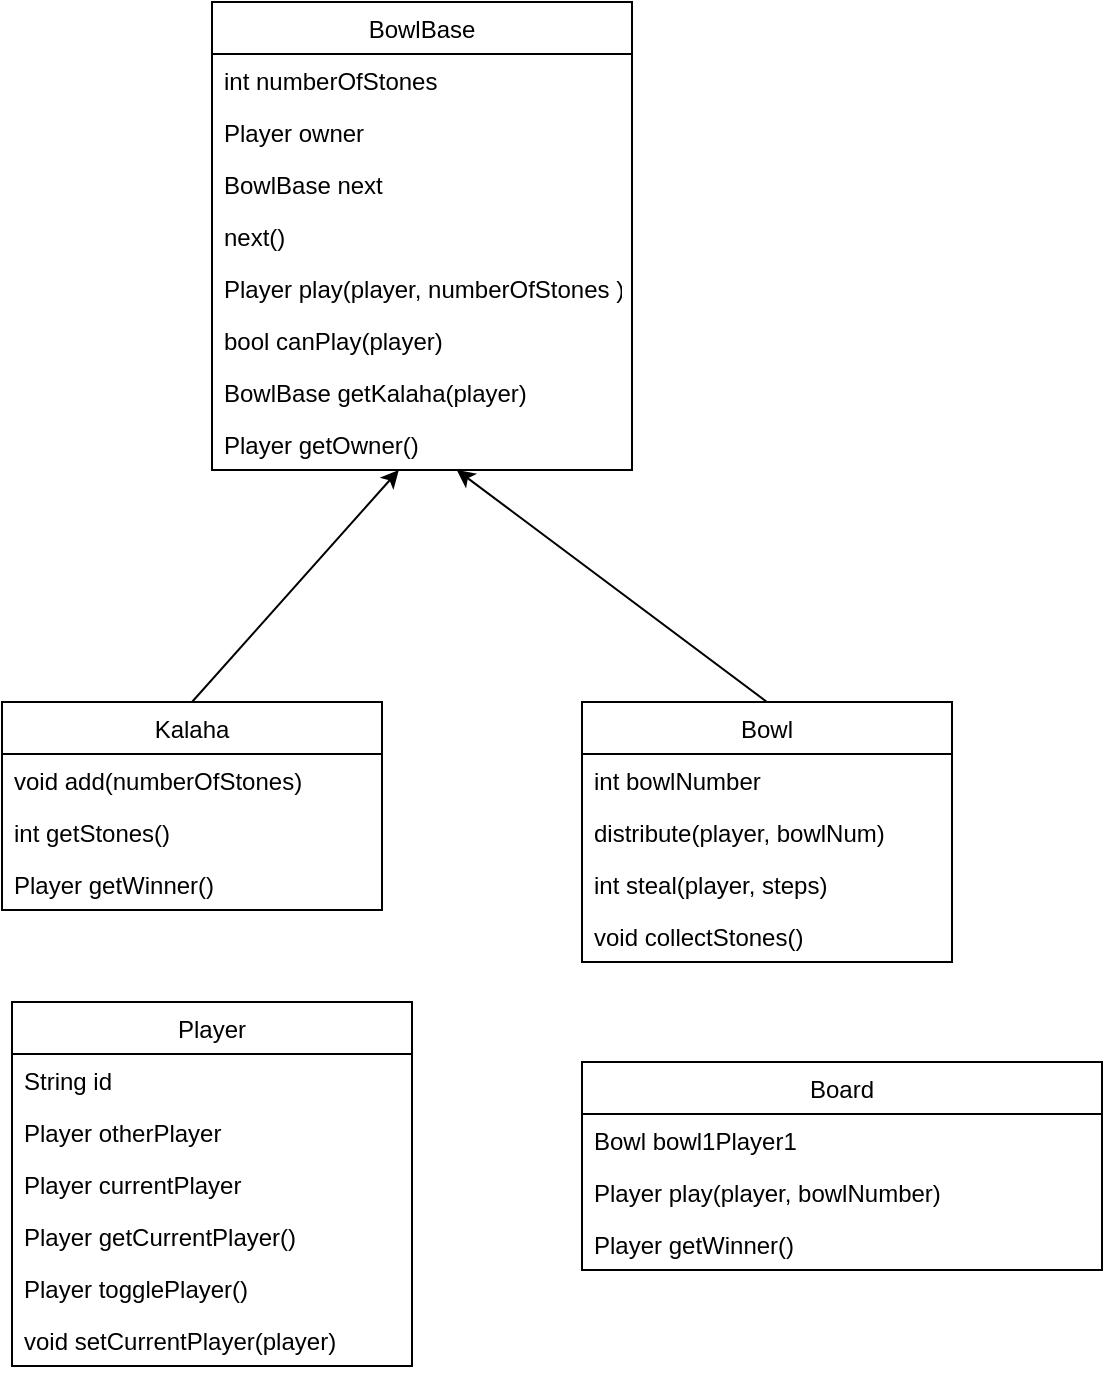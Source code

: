 <mxfile version="12.1.3" type="device" pages="1"><diagram id="Ad3LJ2NW5qAtTmY0q9lf" name="Pagina-1"><mxGraphModel dx="2048" dy="914" grid="1" gridSize="10" guides="1" tooltips="1" connect="1" arrows="1" fold="1" page="1" pageScale="1" pageWidth="850" pageHeight="1100" math="0" shadow="0"><root><mxCell id="0"/><mxCell id="1" parent="0"/><mxCell id="qCOu1KxaYKaqkcLMWCiu-7" value="Kalaha" style="swimlane;fontStyle=0;childLayout=stackLayout;horizontal=1;startSize=26;fillColor=none;horizontalStack=0;resizeParent=1;resizeParentMax=0;resizeLast=0;collapsible=1;marginBottom=0;" vertex="1" parent="1"><mxGeometry x="55" y="740" width="190" height="104" as="geometry"/></mxCell><mxCell id="qCOu1KxaYKaqkcLMWCiu-8" value="void add(numberOfStones)" style="text;strokeColor=none;fillColor=none;align=left;verticalAlign=top;spacingLeft=4;spacingRight=4;overflow=hidden;rotatable=0;points=[[0,0.5],[1,0.5]];portConstraint=eastwest;" vertex="1" parent="qCOu1KxaYKaqkcLMWCiu-7"><mxGeometry y="26" width="190" height="26" as="geometry"/></mxCell><mxCell id="qCOu1KxaYKaqkcLMWCiu-9" value="int getStones()" style="text;strokeColor=none;fillColor=none;align=left;verticalAlign=top;spacingLeft=4;spacingRight=4;overflow=hidden;rotatable=0;points=[[0,0.5],[1,0.5]];portConstraint=eastwest;" vertex="1" parent="qCOu1KxaYKaqkcLMWCiu-7"><mxGeometry y="52" width="190" height="26" as="geometry"/></mxCell><mxCell id="qCOu1KxaYKaqkcLMWCiu-10" value="Player getWinner()" style="text;strokeColor=none;fillColor=none;align=left;verticalAlign=top;spacingLeft=4;spacingRight=4;overflow=hidden;rotatable=0;points=[[0,0.5],[1,0.5]];portConstraint=eastwest;" vertex="1" parent="qCOu1KxaYKaqkcLMWCiu-7"><mxGeometry y="78" width="190" height="26" as="geometry"/></mxCell><mxCell id="qCOu1KxaYKaqkcLMWCiu-11" value="BowlBase" style="swimlane;fontStyle=0;childLayout=stackLayout;horizontal=1;startSize=26;fillColor=none;horizontalStack=0;resizeParent=1;resizeParentMax=0;resizeLast=0;collapsible=1;marginBottom=0;" vertex="1" parent="1"><mxGeometry x="160" y="390" width="210" height="234" as="geometry"/></mxCell><mxCell id="qCOu1KxaYKaqkcLMWCiu-12" value="int numberOfStones" style="text;strokeColor=none;fillColor=none;align=left;verticalAlign=top;spacingLeft=4;spacingRight=4;overflow=hidden;rotatable=0;points=[[0,0.5],[1,0.5]];portConstraint=eastwest;" vertex="1" parent="qCOu1KxaYKaqkcLMWCiu-11"><mxGeometry y="26" width="210" height="26" as="geometry"/></mxCell><mxCell id="qCOu1KxaYKaqkcLMWCiu-13" value="Player owner" style="text;strokeColor=none;fillColor=none;align=left;verticalAlign=top;spacingLeft=4;spacingRight=4;overflow=hidden;rotatable=0;points=[[0,0.5],[1,0.5]];portConstraint=eastwest;" vertex="1" parent="qCOu1KxaYKaqkcLMWCiu-11"><mxGeometry y="52" width="210" height="26" as="geometry"/></mxCell><mxCell id="qCOu1KxaYKaqkcLMWCiu-14" value="BowlBase next " style="text;strokeColor=none;fillColor=none;align=left;verticalAlign=top;spacingLeft=4;spacingRight=4;overflow=hidden;rotatable=0;points=[[0,0.5],[1,0.5]];portConstraint=eastwest;" vertex="1" parent="qCOu1KxaYKaqkcLMWCiu-11"><mxGeometry y="78" width="210" height="26" as="geometry"/></mxCell><mxCell id="qCOu1KxaYKaqkcLMWCiu-15" value="next()" style="text;strokeColor=none;fillColor=none;align=left;verticalAlign=top;spacingLeft=4;spacingRight=4;overflow=hidden;rotatable=0;points=[[0,0.5],[1,0.5]];portConstraint=eastwest;" vertex="1" parent="qCOu1KxaYKaqkcLMWCiu-11"><mxGeometry y="104" width="210" height="26" as="geometry"/></mxCell><mxCell id="qCOu1KxaYKaqkcLMWCiu-16" value="Player play(player, numberOfStones )" style="text;strokeColor=none;fillColor=none;align=left;verticalAlign=top;spacingLeft=4;spacingRight=4;overflow=hidden;rotatable=0;points=[[0,0.5],[1,0.5]];portConstraint=eastwest;" vertex="1" parent="qCOu1KxaYKaqkcLMWCiu-11"><mxGeometry y="130" width="210" height="26" as="geometry"/></mxCell><mxCell id="qCOu1KxaYKaqkcLMWCiu-36" value="bool canPlay(player)" style="text;strokeColor=none;fillColor=none;align=left;verticalAlign=top;spacingLeft=4;spacingRight=4;overflow=hidden;rotatable=0;points=[[0,0.5],[1,0.5]];portConstraint=eastwest;" vertex="1" parent="qCOu1KxaYKaqkcLMWCiu-11"><mxGeometry y="156" width="210" height="26" as="geometry"/></mxCell><mxCell id="qCOu1KxaYKaqkcLMWCiu-39" value="BowlBase getKalaha(player)" style="text;strokeColor=none;fillColor=none;align=left;verticalAlign=top;spacingLeft=4;spacingRight=4;overflow=hidden;rotatable=0;points=[[0,0.5],[1,0.5]];portConstraint=eastwest;" vertex="1" parent="qCOu1KxaYKaqkcLMWCiu-11"><mxGeometry y="182" width="210" height="26" as="geometry"/></mxCell><mxCell id="qCOu1KxaYKaqkcLMWCiu-45" value="Player getOwner()" style="text;strokeColor=none;fillColor=none;align=left;verticalAlign=top;spacingLeft=4;spacingRight=4;overflow=hidden;rotatable=0;points=[[0,0.5],[1,0.5]];portConstraint=eastwest;" vertex="1" parent="qCOu1KxaYKaqkcLMWCiu-11"><mxGeometry y="208" width="210" height="26" as="geometry"/></mxCell><mxCell id="qCOu1KxaYKaqkcLMWCiu-17" value="" style="endArrow=classic;html=1;exitX=0.5;exitY=0;exitDx=0;exitDy=0;" edge="1" parent="1" source="qCOu1KxaYKaqkcLMWCiu-7" target="qCOu1KxaYKaqkcLMWCiu-45"><mxGeometry width="50" height="50" relative="1" as="geometry"><mxPoint x="140" y="530" as="sourcePoint"/><mxPoint x="190" y="480" as="targetPoint"/></mxGeometry></mxCell><mxCell id="qCOu1KxaYKaqkcLMWCiu-18" value="Bowl" style="swimlane;fontStyle=0;childLayout=stackLayout;horizontal=1;startSize=26;fillColor=none;horizontalStack=0;resizeParent=1;resizeParentMax=0;resizeLast=0;collapsible=1;marginBottom=0;" vertex="1" parent="1"><mxGeometry x="345" y="740" width="185" height="130" as="geometry"/></mxCell><mxCell id="qCOu1KxaYKaqkcLMWCiu-19" value="int bowlNumber" style="text;strokeColor=none;fillColor=none;align=left;verticalAlign=top;spacingLeft=4;spacingRight=4;overflow=hidden;rotatable=0;points=[[0,0.5],[1,0.5]];portConstraint=eastwest;" vertex="1" parent="qCOu1KxaYKaqkcLMWCiu-18"><mxGeometry y="26" width="185" height="26" as="geometry"/></mxCell><mxCell id="qCOu1KxaYKaqkcLMWCiu-20" value="distribute(player, bowlNum)" style="text;strokeColor=none;fillColor=none;align=left;verticalAlign=top;spacingLeft=4;spacingRight=4;overflow=hidden;rotatable=0;points=[[0,0.5],[1,0.5]];portConstraint=eastwest;" vertex="1" parent="qCOu1KxaYKaqkcLMWCiu-18"><mxGeometry y="52" width="185" height="26" as="geometry"/></mxCell><mxCell id="qCOu1KxaYKaqkcLMWCiu-21" value="int steal(player, steps)" style="text;strokeColor=none;fillColor=none;align=left;verticalAlign=top;spacingLeft=4;spacingRight=4;overflow=hidden;rotatable=0;points=[[0,0.5],[1,0.5]];portConstraint=eastwest;" vertex="1" parent="qCOu1KxaYKaqkcLMWCiu-18"><mxGeometry y="78" width="185" height="26" as="geometry"/></mxCell><mxCell id="qCOu1KxaYKaqkcLMWCiu-37" value="void collectStones()" style="text;strokeColor=none;fillColor=none;align=left;verticalAlign=top;spacingLeft=4;spacingRight=4;overflow=hidden;rotatable=0;points=[[0,0.5],[1,0.5]];portConstraint=eastwest;" vertex="1" parent="qCOu1KxaYKaqkcLMWCiu-18"><mxGeometry y="104" width="185" height="26" as="geometry"/></mxCell><mxCell id="qCOu1KxaYKaqkcLMWCiu-22" value="" style="endArrow=classic;html=1;exitX=0.5;exitY=0;exitDx=0;exitDy=0;" edge="1" parent="1" source="qCOu1KxaYKaqkcLMWCiu-18" target="qCOu1KxaYKaqkcLMWCiu-45"><mxGeometry width="50" height="50" relative="1" as="geometry"><mxPoint y="750" as="sourcePoint"/><mxPoint x="30" y="740" as="targetPoint"/></mxGeometry></mxCell><mxCell id="qCOu1KxaYKaqkcLMWCiu-27" value="Player" style="swimlane;fontStyle=0;childLayout=stackLayout;horizontal=1;startSize=26;fillColor=none;horizontalStack=0;resizeParent=1;resizeParentMax=0;resizeLast=0;collapsible=1;marginBottom=0;" vertex="1" parent="1"><mxGeometry x="60" y="890" width="200" height="182" as="geometry"/></mxCell><mxCell id="qCOu1KxaYKaqkcLMWCiu-28" value="String id" style="text;strokeColor=none;fillColor=none;align=left;verticalAlign=top;spacingLeft=4;spacingRight=4;overflow=hidden;rotatable=0;points=[[0,0.5],[1,0.5]];portConstraint=eastwest;" vertex="1" parent="qCOu1KxaYKaqkcLMWCiu-27"><mxGeometry y="26" width="200" height="26" as="geometry"/></mxCell><mxCell id="qCOu1KxaYKaqkcLMWCiu-29" value="Player otherPlayer" style="text;strokeColor=none;fillColor=none;align=left;verticalAlign=top;spacingLeft=4;spacingRight=4;overflow=hidden;rotatable=0;points=[[0,0.5],[1,0.5]];portConstraint=eastwest;" vertex="1" parent="qCOu1KxaYKaqkcLMWCiu-27"><mxGeometry y="52" width="200" height="26" as="geometry"/></mxCell><mxCell id="qCOu1KxaYKaqkcLMWCiu-30" value="Player currentPlayer" style="text;strokeColor=none;fillColor=none;align=left;verticalAlign=top;spacingLeft=4;spacingRight=4;overflow=hidden;rotatable=0;points=[[0,0.5],[1,0.5]];portConstraint=eastwest;" vertex="1" parent="qCOu1KxaYKaqkcLMWCiu-27"><mxGeometry y="78" width="200" height="26" as="geometry"/></mxCell><mxCell id="qCOu1KxaYKaqkcLMWCiu-31" value="Player getCurrentPlayer()" style="text;strokeColor=none;fillColor=none;align=left;verticalAlign=top;spacingLeft=4;spacingRight=4;overflow=hidden;rotatable=0;points=[[0,0.5],[1,0.5]];portConstraint=eastwest;" vertex="1" parent="qCOu1KxaYKaqkcLMWCiu-27"><mxGeometry y="104" width="200" height="26" as="geometry"/></mxCell><mxCell id="qCOu1KxaYKaqkcLMWCiu-33" value="Player togglePlayer()" style="text;strokeColor=none;fillColor=none;align=left;verticalAlign=top;spacingLeft=4;spacingRight=4;overflow=hidden;rotatable=0;points=[[0,0.5],[1,0.5]];portConstraint=eastwest;" vertex="1" parent="qCOu1KxaYKaqkcLMWCiu-27"><mxGeometry y="130" width="200" height="26" as="geometry"/></mxCell><mxCell id="qCOu1KxaYKaqkcLMWCiu-32" value="void setCurrentPlayer(player)" style="text;strokeColor=none;fillColor=none;align=left;verticalAlign=top;spacingLeft=4;spacingRight=4;overflow=hidden;rotatable=0;points=[[0,0.5],[1,0.5]];portConstraint=eastwest;" vertex="1" parent="qCOu1KxaYKaqkcLMWCiu-27"><mxGeometry y="156" width="200" height="26" as="geometry"/></mxCell><mxCell id="qCOu1KxaYKaqkcLMWCiu-40" value="Board" style="swimlane;fontStyle=0;childLayout=stackLayout;horizontal=1;startSize=26;fillColor=none;horizontalStack=0;resizeParent=1;resizeParentMax=0;resizeLast=0;collapsible=1;marginBottom=0;" vertex="1" parent="1"><mxGeometry x="345" y="920" width="260" height="104" as="geometry"/></mxCell><mxCell id="qCOu1KxaYKaqkcLMWCiu-41" value="Bowl bowl1Player1" style="text;strokeColor=none;fillColor=none;align=left;verticalAlign=top;spacingLeft=4;spacingRight=4;overflow=hidden;rotatable=0;points=[[0,0.5],[1,0.5]];portConstraint=eastwest;" vertex="1" parent="qCOu1KxaYKaqkcLMWCiu-40"><mxGeometry y="26" width="260" height="26" as="geometry"/></mxCell><mxCell id="qCOu1KxaYKaqkcLMWCiu-43" value="Player play(player, bowlNumber)" style="text;strokeColor=none;fillColor=none;align=left;verticalAlign=top;spacingLeft=4;spacingRight=4;overflow=hidden;rotatable=0;points=[[0,0.5],[1,0.5]];portConstraint=eastwest;" vertex="1" parent="qCOu1KxaYKaqkcLMWCiu-40"><mxGeometry y="52" width="260" height="26" as="geometry"/></mxCell><mxCell id="qCOu1KxaYKaqkcLMWCiu-44" value="Player getWinner()" style="text;strokeColor=none;fillColor=none;align=left;verticalAlign=top;spacingLeft=4;spacingRight=4;overflow=hidden;rotatable=0;points=[[0,0.5],[1,0.5]];portConstraint=eastwest;" vertex="1" parent="qCOu1KxaYKaqkcLMWCiu-40"><mxGeometry y="78" width="260" height="26" as="geometry"/></mxCell></root></mxGraphModel></diagram></mxfile>